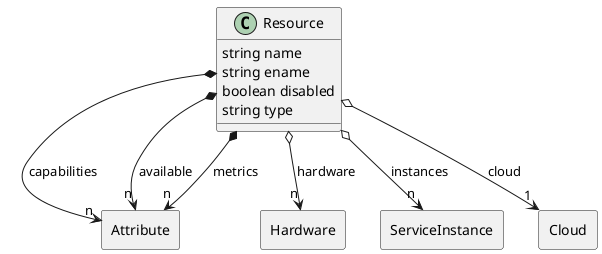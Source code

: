@startuml

class "Resource" as Model {
 string name
 string ename
 boolean disabled
 string type

 
}

rectangle "Attribute" as Attribute {
}

Model *--> "n" Attribute : capabilities


rectangle "Attribute" as Attribute {
}

Model *--> "n" Attribute : available


rectangle "Attribute" as Attribute {
}

Model *--> "n" Attribute : metrics


rectangle "Hardware" as Hardware {
}

Model o--> "n" Hardware : hardware


rectangle "ServiceInstance" as ServiceInstance {
}

Model o--> "n" ServiceInstance : instances


rectangle "Cloud" as Cloud {
}

Model o--> "1" Cloud : cloud




@enduml
